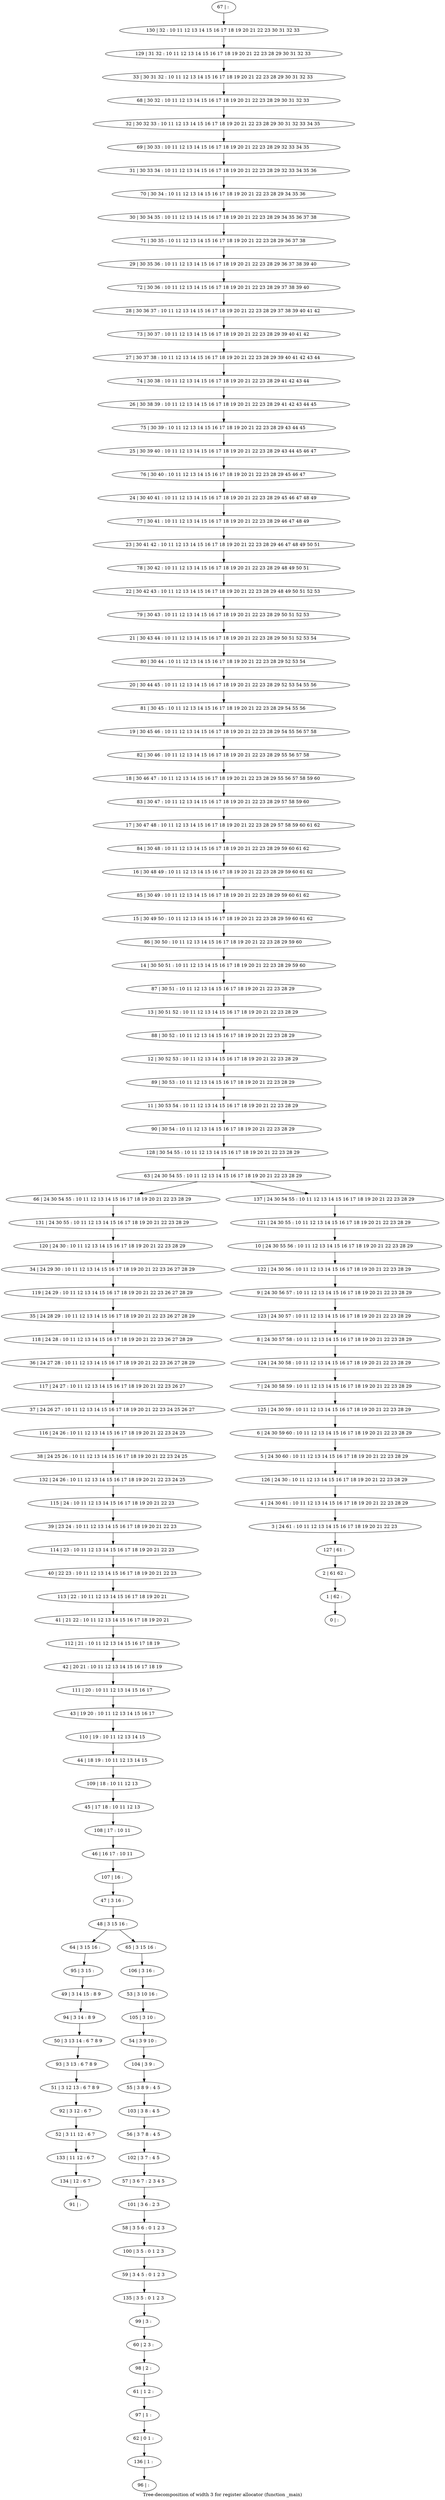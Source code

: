 digraph G {
graph [label="Tree-decomposition of width 3 for register allocator (function _main)"]
0[label="0 | : "];
1[label="1 | 62 : "];
2[label="2 | 61 62 : "];
3[label="3 | 24 61 : 10 11 12 13 14 15 16 17 18 19 20 21 22 23 "];
4[label="4 | 24 30 61 : 10 11 12 13 14 15 16 17 18 19 20 21 22 23 28 29 "];
5[label="5 | 24 30 60 : 10 11 12 13 14 15 16 17 18 19 20 21 22 23 28 29 "];
6[label="6 | 24 30 59 60 : 10 11 12 13 14 15 16 17 18 19 20 21 22 23 28 29 "];
7[label="7 | 24 30 58 59 : 10 11 12 13 14 15 16 17 18 19 20 21 22 23 28 29 "];
8[label="8 | 24 30 57 58 : 10 11 12 13 14 15 16 17 18 19 20 21 22 23 28 29 "];
9[label="9 | 24 30 56 57 : 10 11 12 13 14 15 16 17 18 19 20 21 22 23 28 29 "];
10[label="10 | 24 30 55 56 : 10 11 12 13 14 15 16 17 18 19 20 21 22 23 28 29 "];
11[label="11 | 30 53 54 : 10 11 12 13 14 15 16 17 18 19 20 21 22 23 28 29 "];
12[label="12 | 30 52 53 : 10 11 12 13 14 15 16 17 18 19 20 21 22 23 28 29 "];
13[label="13 | 30 51 52 : 10 11 12 13 14 15 16 17 18 19 20 21 22 23 28 29 "];
14[label="14 | 30 50 51 : 10 11 12 13 14 15 16 17 18 19 20 21 22 23 28 29 59 60 "];
15[label="15 | 30 49 50 : 10 11 12 13 14 15 16 17 18 19 20 21 22 23 28 29 59 60 61 62 "];
16[label="16 | 30 48 49 : 10 11 12 13 14 15 16 17 18 19 20 21 22 23 28 29 59 60 61 62 "];
17[label="17 | 30 47 48 : 10 11 12 13 14 15 16 17 18 19 20 21 22 23 28 29 57 58 59 60 61 62 "];
18[label="18 | 30 46 47 : 10 11 12 13 14 15 16 17 18 19 20 21 22 23 28 29 55 56 57 58 59 60 "];
19[label="19 | 30 45 46 : 10 11 12 13 14 15 16 17 18 19 20 21 22 23 28 29 54 55 56 57 58 "];
20[label="20 | 30 44 45 : 10 11 12 13 14 15 16 17 18 19 20 21 22 23 28 29 52 53 54 55 56 "];
21[label="21 | 30 43 44 : 10 11 12 13 14 15 16 17 18 19 20 21 22 23 28 29 50 51 52 53 54 "];
22[label="22 | 30 42 43 : 10 11 12 13 14 15 16 17 18 19 20 21 22 23 28 29 48 49 50 51 52 53 "];
23[label="23 | 30 41 42 : 10 11 12 13 14 15 16 17 18 19 20 21 22 23 28 29 46 47 48 49 50 51 "];
24[label="24 | 30 40 41 : 10 11 12 13 14 15 16 17 18 19 20 21 22 23 28 29 45 46 47 48 49 "];
25[label="25 | 30 39 40 : 10 11 12 13 14 15 16 17 18 19 20 21 22 23 28 29 43 44 45 46 47 "];
26[label="26 | 30 38 39 : 10 11 12 13 14 15 16 17 18 19 20 21 22 23 28 29 41 42 43 44 45 "];
27[label="27 | 30 37 38 : 10 11 12 13 14 15 16 17 18 19 20 21 22 23 28 29 39 40 41 42 43 44 "];
28[label="28 | 30 36 37 : 10 11 12 13 14 15 16 17 18 19 20 21 22 23 28 29 37 38 39 40 41 42 "];
29[label="29 | 30 35 36 : 10 11 12 13 14 15 16 17 18 19 20 21 22 23 28 29 36 37 38 39 40 "];
30[label="30 | 30 34 35 : 10 11 12 13 14 15 16 17 18 19 20 21 22 23 28 29 34 35 36 37 38 "];
31[label="31 | 30 33 34 : 10 11 12 13 14 15 16 17 18 19 20 21 22 23 28 29 32 33 34 35 36 "];
32[label="32 | 30 32 33 : 10 11 12 13 14 15 16 17 18 19 20 21 22 23 28 29 30 31 32 33 34 35 "];
33[label="33 | 30 31 32 : 10 11 12 13 14 15 16 17 18 19 20 21 22 23 28 29 30 31 32 33 "];
34[label="34 | 24 29 30 : 10 11 12 13 14 15 16 17 18 19 20 21 22 23 26 27 28 29 "];
35[label="35 | 24 28 29 : 10 11 12 13 14 15 16 17 18 19 20 21 22 23 26 27 28 29 "];
36[label="36 | 24 27 28 : 10 11 12 13 14 15 16 17 18 19 20 21 22 23 26 27 28 29 "];
37[label="37 | 24 26 27 : 10 11 12 13 14 15 16 17 18 19 20 21 22 23 24 25 26 27 "];
38[label="38 | 24 25 26 : 10 11 12 13 14 15 16 17 18 19 20 21 22 23 24 25 "];
39[label="39 | 23 24 : 10 11 12 13 14 15 16 17 18 19 20 21 22 23 "];
40[label="40 | 22 23 : 10 11 12 13 14 15 16 17 18 19 20 21 22 23 "];
41[label="41 | 21 22 : 10 11 12 13 14 15 16 17 18 19 20 21 "];
42[label="42 | 20 21 : 10 11 12 13 14 15 16 17 18 19 "];
43[label="43 | 19 20 : 10 11 12 13 14 15 16 17 "];
44[label="44 | 18 19 : 10 11 12 13 14 15 "];
45[label="45 | 17 18 : 10 11 12 13 "];
46[label="46 | 16 17 : 10 11 "];
47[label="47 | 3 16 : "];
48[label="48 | 3 15 16 : "];
49[label="49 | 3 14 15 : 8 9 "];
50[label="50 | 3 13 14 : 6 7 8 9 "];
51[label="51 | 3 12 13 : 6 7 8 9 "];
52[label="52 | 3 11 12 : 6 7 "];
53[label="53 | 3 10 16 : "];
54[label="54 | 3 9 10 : "];
55[label="55 | 3 8 9 : 4 5 "];
56[label="56 | 3 7 8 : 4 5 "];
57[label="57 | 3 6 7 : 2 3 4 5 "];
58[label="58 | 3 5 6 : 0 1 2 3 "];
59[label="59 | 3 4 5 : 0 1 2 3 "];
60[label="60 | 2 3 : "];
61[label="61 | 1 2 : "];
62[label="62 | 0 1 : "];
63[label="63 | 24 30 54 55 : 10 11 12 13 14 15 16 17 18 19 20 21 22 23 28 29 "];
64[label="64 | 3 15 16 : "];
65[label="65 | 3 15 16 : "];
66[label="66 | 24 30 54 55 : 10 11 12 13 14 15 16 17 18 19 20 21 22 23 28 29 "];
67[label="67 | : "];
68[label="68 | 30 32 : 10 11 12 13 14 15 16 17 18 19 20 21 22 23 28 29 30 31 32 33 "];
69[label="69 | 30 33 : 10 11 12 13 14 15 16 17 18 19 20 21 22 23 28 29 32 33 34 35 "];
70[label="70 | 30 34 : 10 11 12 13 14 15 16 17 18 19 20 21 22 23 28 29 34 35 36 "];
71[label="71 | 30 35 : 10 11 12 13 14 15 16 17 18 19 20 21 22 23 28 29 36 37 38 "];
72[label="72 | 30 36 : 10 11 12 13 14 15 16 17 18 19 20 21 22 23 28 29 37 38 39 40 "];
73[label="73 | 30 37 : 10 11 12 13 14 15 16 17 18 19 20 21 22 23 28 29 39 40 41 42 "];
74[label="74 | 30 38 : 10 11 12 13 14 15 16 17 18 19 20 21 22 23 28 29 41 42 43 44 "];
75[label="75 | 30 39 : 10 11 12 13 14 15 16 17 18 19 20 21 22 23 28 29 43 44 45 "];
76[label="76 | 30 40 : 10 11 12 13 14 15 16 17 18 19 20 21 22 23 28 29 45 46 47 "];
77[label="77 | 30 41 : 10 11 12 13 14 15 16 17 18 19 20 21 22 23 28 29 46 47 48 49 "];
78[label="78 | 30 42 : 10 11 12 13 14 15 16 17 18 19 20 21 22 23 28 29 48 49 50 51 "];
79[label="79 | 30 43 : 10 11 12 13 14 15 16 17 18 19 20 21 22 23 28 29 50 51 52 53 "];
80[label="80 | 30 44 : 10 11 12 13 14 15 16 17 18 19 20 21 22 23 28 29 52 53 54 "];
81[label="81 | 30 45 : 10 11 12 13 14 15 16 17 18 19 20 21 22 23 28 29 54 55 56 "];
82[label="82 | 30 46 : 10 11 12 13 14 15 16 17 18 19 20 21 22 23 28 29 55 56 57 58 "];
83[label="83 | 30 47 : 10 11 12 13 14 15 16 17 18 19 20 21 22 23 28 29 57 58 59 60 "];
84[label="84 | 30 48 : 10 11 12 13 14 15 16 17 18 19 20 21 22 23 28 29 59 60 61 62 "];
85[label="85 | 30 49 : 10 11 12 13 14 15 16 17 18 19 20 21 22 23 28 29 59 60 61 62 "];
86[label="86 | 30 50 : 10 11 12 13 14 15 16 17 18 19 20 21 22 23 28 29 59 60 "];
87[label="87 | 30 51 : 10 11 12 13 14 15 16 17 18 19 20 21 22 23 28 29 "];
88[label="88 | 30 52 : 10 11 12 13 14 15 16 17 18 19 20 21 22 23 28 29 "];
89[label="89 | 30 53 : 10 11 12 13 14 15 16 17 18 19 20 21 22 23 28 29 "];
90[label="90 | 30 54 : 10 11 12 13 14 15 16 17 18 19 20 21 22 23 28 29 "];
91[label="91 | : "];
92[label="92 | 3 12 : 6 7 "];
93[label="93 | 3 13 : 6 7 8 9 "];
94[label="94 | 3 14 : 8 9 "];
95[label="95 | 3 15 : "];
96[label="96 | : "];
97[label="97 | 1 : "];
98[label="98 | 2 : "];
99[label="99 | 3 : "];
100[label="100 | 3 5 : 0 1 2 3 "];
101[label="101 | 3 6 : 2 3 "];
102[label="102 | 3 7 : 4 5 "];
103[label="103 | 3 8 : 4 5 "];
104[label="104 | 3 9 : "];
105[label="105 | 3 10 : "];
106[label="106 | 3 16 : "];
107[label="107 | 16 : "];
108[label="108 | 17 : 10 11 "];
109[label="109 | 18 : 10 11 12 13 "];
110[label="110 | 19 : 10 11 12 13 14 15 "];
111[label="111 | 20 : 10 11 12 13 14 15 16 17 "];
112[label="112 | 21 : 10 11 12 13 14 15 16 17 18 19 "];
113[label="113 | 22 : 10 11 12 13 14 15 16 17 18 19 20 21 "];
114[label="114 | 23 : 10 11 12 13 14 15 16 17 18 19 20 21 22 23 "];
115[label="115 | 24 : 10 11 12 13 14 15 16 17 18 19 20 21 22 23 "];
116[label="116 | 24 26 : 10 11 12 13 14 15 16 17 18 19 20 21 22 23 24 25 "];
117[label="117 | 24 27 : 10 11 12 13 14 15 16 17 18 19 20 21 22 23 26 27 "];
118[label="118 | 24 28 : 10 11 12 13 14 15 16 17 18 19 20 21 22 23 26 27 28 29 "];
119[label="119 | 24 29 : 10 11 12 13 14 15 16 17 18 19 20 21 22 23 26 27 28 29 "];
120[label="120 | 24 30 : 10 11 12 13 14 15 16 17 18 19 20 21 22 23 28 29 "];
121[label="121 | 24 30 55 : 10 11 12 13 14 15 16 17 18 19 20 21 22 23 28 29 "];
122[label="122 | 24 30 56 : 10 11 12 13 14 15 16 17 18 19 20 21 22 23 28 29 "];
123[label="123 | 24 30 57 : 10 11 12 13 14 15 16 17 18 19 20 21 22 23 28 29 "];
124[label="124 | 24 30 58 : 10 11 12 13 14 15 16 17 18 19 20 21 22 23 28 29 "];
125[label="125 | 24 30 59 : 10 11 12 13 14 15 16 17 18 19 20 21 22 23 28 29 "];
126[label="126 | 24 30 : 10 11 12 13 14 15 16 17 18 19 20 21 22 23 28 29 "];
127[label="127 | 61 : "];
128[label="128 | 30 54 55 : 10 11 12 13 14 15 16 17 18 19 20 21 22 23 28 29 "];
129[label="129 | 31 32 : 10 11 12 13 14 15 16 17 18 19 20 21 22 23 28 29 30 31 32 33 "];
130[label="130 | 32 : 10 11 12 13 14 15 16 17 18 19 20 21 22 23 30 31 32 33 "];
131[label="131 | 24 30 55 : 10 11 12 13 14 15 16 17 18 19 20 21 22 23 28 29 "];
132[label="132 | 24 26 : 10 11 12 13 14 15 16 17 18 19 20 21 22 23 24 25 "];
133[label="133 | 11 12 : 6 7 "];
134[label="134 | 12 : 6 7 "];
135[label="135 | 3 5 : 0 1 2 3 "];
136[label="136 | 1 : "];
137[label="137 | 24 30 54 55 : 10 11 12 13 14 15 16 17 18 19 20 21 22 23 28 29 "];
47->48 ;
48->64 ;
48->65 ;
92->52 ;
51->92 ;
93->51 ;
50->93 ;
94->50 ;
49->94 ;
95->49 ;
64->95 ;
97->62 ;
61->97 ;
98->61 ;
60->98 ;
99->60 ;
100->59 ;
58->100 ;
101->58 ;
57->101 ;
102->57 ;
56->102 ;
103->56 ;
55->103 ;
104->55 ;
54->104 ;
105->54 ;
53->105 ;
106->53 ;
65->106 ;
107->47 ;
46->107 ;
108->46 ;
45->108 ;
109->45 ;
44->109 ;
110->44 ;
43->110 ;
111->43 ;
42->111 ;
112->42 ;
41->112 ;
113->41 ;
40->113 ;
114->40 ;
39->114 ;
115->39 ;
116->38 ;
37->116 ;
117->37 ;
36->117 ;
118->36 ;
35->118 ;
119->35 ;
34->119 ;
120->34 ;
131->120 ;
66->131 ;
132->115 ;
38->132 ;
52->133 ;
134->91 ;
133->134 ;
135->99 ;
59->135 ;
136->96 ;
62->136 ;
67->130 ;
130->129 ;
129->33 ;
33->68 ;
68->32 ;
32->69 ;
69->31 ;
31->70 ;
70->30 ;
30->71 ;
71->29 ;
29->72 ;
72->28 ;
28->73 ;
73->27 ;
27->74 ;
74->26 ;
26->75 ;
75->25 ;
25->76 ;
76->24 ;
24->77 ;
77->23 ;
23->78 ;
78->22 ;
22->79 ;
79->21 ;
21->80 ;
80->20 ;
20->81 ;
81->19 ;
19->82 ;
82->18 ;
18->83 ;
83->17 ;
17->84 ;
84->16 ;
16->85 ;
85->15 ;
15->86 ;
86->14 ;
14->87 ;
87->13 ;
13->88 ;
88->12 ;
12->89 ;
89->11 ;
11->90 ;
90->128 ;
128->63 ;
121->10 ;
10->122 ;
122->9 ;
9->123 ;
123->8 ;
8->124 ;
124->7 ;
7->125 ;
125->6 ;
6->5 ;
5->126 ;
126->4 ;
4->3 ;
3->127 ;
127->2 ;
2->1 ;
1->0 ;
137->121 ;
63->66 ;
63->137 ;
}
